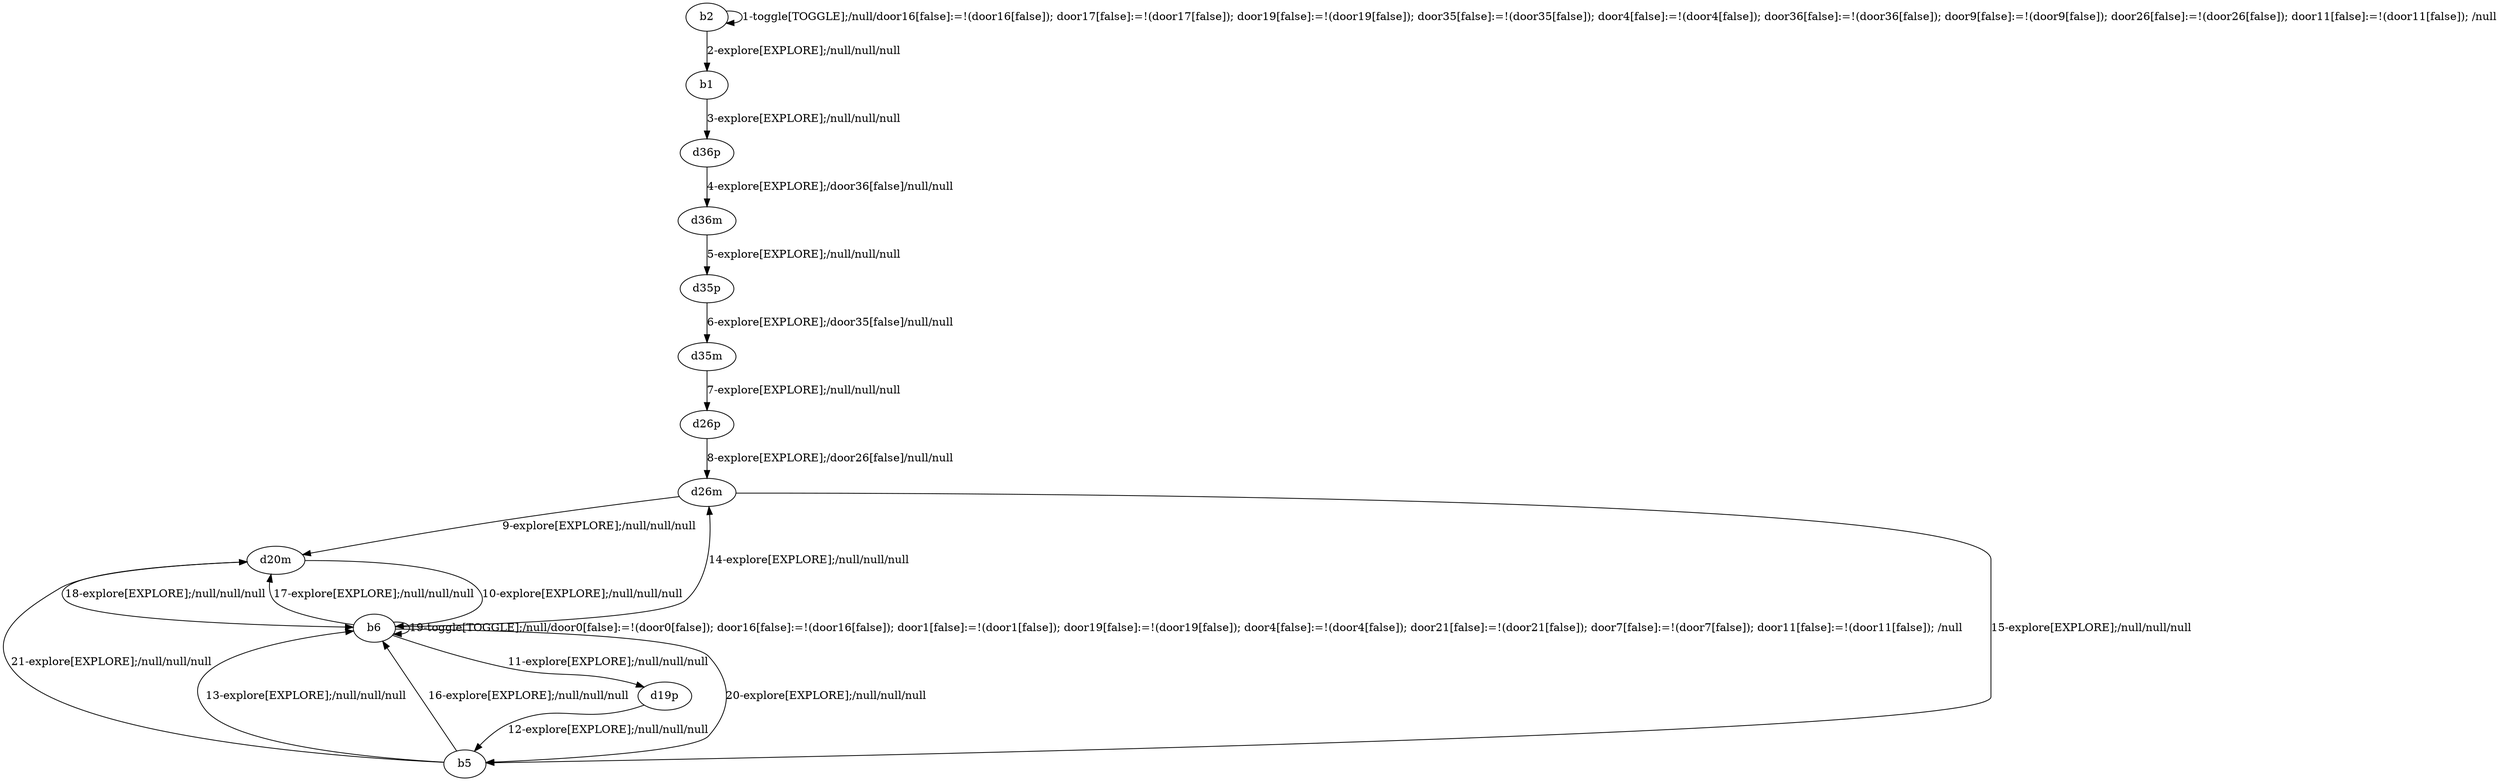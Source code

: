 # Total number of goals covered by this test: 7
# b6 --> b6
# d26m --> b5
# d19p --> b5
# d20m --> b6
# b6 --> d26m
# b6 --> d19p
# b6 --> d20m

digraph g {
"b2" -> "b2" [label = "1-toggle[TOGGLE];/null/door16[false]:=!(door16[false]); door17[false]:=!(door17[false]); door19[false]:=!(door19[false]); door35[false]:=!(door35[false]); door4[false]:=!(door4[false]); door36[false]:=!(door36[false]); door9[false]:=!(door9[false]); door26[false]:=!(door26[false]); door11[false]:=!(door11[false]); /null"];
"b2" -> "b1" [label = "2-explore[EXPLORE];/null/null/null"];
"b1" -> "d36p" [label = "3-explore[EXPLORE];/null/null/null"];
"d36p" -> "d36m" [label = "4-explore[EXPLORE];/door36[false]/null/null"];
"d36m" -> "d35p" [label = "5-explore[EXPLORE];/null/null/null"];
"d35p" -> "d35m" [label = "6-explore[EXPLORE];/door35[false]/null/null"];
"d35m" -> "d26p" [label = "7-explore[EXPLORE];/null/null/null"];
"d26p" -> "d26m" [label = "8-explore[EXPLORE];/door26[false]/null/null"];
"d26m" -> "d20m" [label = "9-explore[EXPLORE];/null/null/null"];
"d20m" -> "b6" [label = "10-explore[EXPLORE];/null/null/null"];
"b6" -> "d19p" [label = "11-explore[EXPLORE];/null/null/null"];
"d19p" -> "b5" [label = "12-explore[EXPLORE];/null/null/null"];
"b5" -> "b6" [label = "13-explore[EXPLORE];/null/null/null"];
"b6" -> "d26m" [label = "14-explore[EXPLORE];/null/null/null"];
"d26m" -> "b5" [label = "15-explore[EXPLORE];/null/null/null"];
"b5" -> "b6" [label = "16-explore[EXPLORE];/null/null/null"];
"b6" -> "d20m" [label = "17-explore[EXPLORE];/null/null/null"];
"d20m" -> "b6" [label = "18-explore[EXPLORE];/null/null/null"];
"b6" -> "b6" [label = "19-toggle[TOGGLE];/null/door0[false]:=!(door0[false]); door16[false]:=!(door16[false]); door1[false]:=!(door1[false]); door19[false]:=!(door19[false]); door4[false]:=!(door4[false]); door21[false]:=!(door21[false]); door7[false]:=!(door7[false]); door11[false]:=!(door11[false]); /null"];
"b6" -> "b5" [label = "20-explore[EXPLORE];/null/null/null"];
"b5" -> "d20m" [label = "21-explore[EXPLORE];/null/null/null"];
}